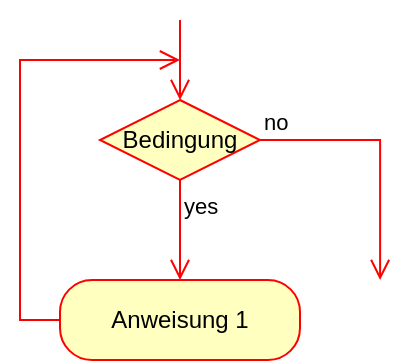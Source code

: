 <mxfile version="26.1.1">
  <diagram name="Seite-1" id="VvbHAciQ37YsIa0ir94W">
    <mxGraphModel dx="818" dy="287" grid="1" gridSize="10" guides="1" tooltips="1" connect="1" arrows="1" fold="1" page="1" pageScale="1" pageWidth="827" pageHeight="1169" math="0" shadow="0">
      <root>
        <mxCell id="0" />
        <mxCell id="1" parent="0" />
        <mxCell id="ii-3kI2Hp4j6IC2AhBA9-18" value="Bedingung" style="rhombus;whiteSpace=wrap;html=1;fontColor=#000000;fillColor=#ffffc0;strokeColor=#ff0000;" vertex="1" parent="1">
          <mxGeometry x="180" y="710" width="80" height="40" as="geometry" />
        </mxCell>
        <mxCell id="ii-3kI2Hp4j6IC2AhBA9-19" value="no" style="edgeStyle=orthogonalEdgeStyle;html=1;align=left;verticalAlign=bottom;endArrow=open;endSize=8;strokeColor=#ff0000;rounded=0;" edge="1" parent="1">
          <mxGeometry x="-1" relative="1" as="geometry">
            <mxPoint x="320.06" y="799.97" as="targetPoint" />
            <mxPoint x="260" y="730" as="sourcePoint" />
            <Array as="points">
              <mxPoint x="320.06" y="729.97" />
              <mxPoint x="320.06" y="799.97" />
            </Array>
          </mxGeometry>
        </mxCell>
        <mxCell id="ii-3kI2Hp4j6IC2AhBA9-20" value="yes" style="edgeStyle=orthogonalEdgeStyle;html=1;align=left;verticalAlign=top;endArrow=open;endSize=8;strokeColor=#ff0000;rounded=0;entryX=0.5;entryY=0;entryDx=0;entryDy=0;" edge="1" source="ii-3kI2Hp4j6IC2AhBA9-18" parent="1" target="ii-3kI2Hp4j6IC2AhBA9-22">
          <mxGeometry x="-1" relative="1" as="geometry">
            <mxPoint x="220" y="810" as="targetPoint" />
          </mxGeometry>
        </mxCell>
        <mxCell id="ii-3kI2Hp4j6IC2AhBA9-21" value="" style="html=1;align=left;verticalAlign=top;endArrow=open;endSize=8;strokeColor=#ff0000;rounded=0;entryX=0.5;entryY=0;entryDx=0;entryDy=0;" edge="1" parent="1" target="ii-3kI2Hp4j6IC2AhBA9-18">
          <mxGeometry x="-1" y="-90" relative="1" as="geometry">
            <mxPoint x="230" y="780" as="targetPoint" />
            <mxPoint x="220" y="670" as="sourcePoint" />
            <mxPoint as="offset" />
          </mxGeometry>
        </mxCell>
        <mxCell id="ii-3kI2Hp4j6IC2AhBA9-22" value="Anweisung 1" style="rounded=1;whiteSpace=wrap;html=1;arcSize=40;fontColor=#000000;fillColor=#ffffc0;strokeColor=#ff0000;" vertex="1" parent="1">
          <mxGeometry x="160" y="800" width="120" height="40" as="geometry" />
        </mxCell>
        <mxCell id="ii-3kI2Hp4j6IC2AhBA9-23" value="" style="edgeStyle=orthogonalEdgeStyle;html=1;verticalAlign=bottom;endArrow=open;endSize=8;strokeColor=#ff0000;rounded=0;" edge="1" source="ii-3kI2Hp4j6IC2AhBA9-22" parent="1">
          <mxGeometry relative="1" as="geometry">
            <mxPoint x="220" y="690" as="targetPoint" />
            <Array as="points">
              <mxPoint x="140" y="820" />
              <mxPoint x="140" y="690" />
            </Array>
          </mxGeometry>
        </mxCell>
      </root>
    </mxGraphModel>
  </diagram>
</mxfile>
